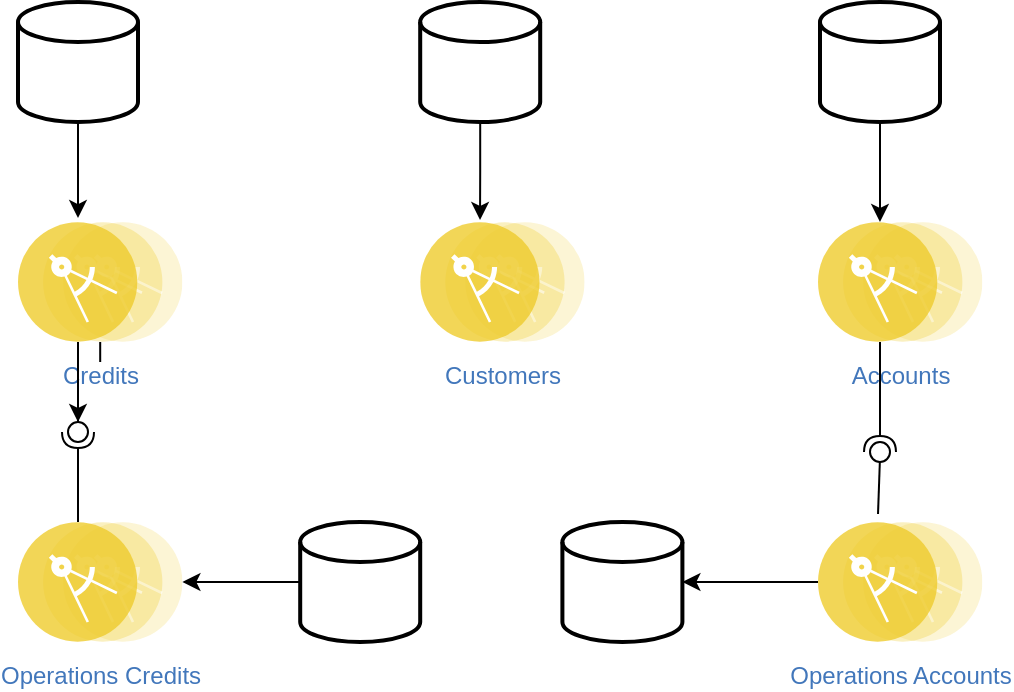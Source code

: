 <mxfile version="21.7.5" type="device">
  <diagram id="dOPfxhmqqvQrBMK5G8li" name="Page-1">
    <mxGraphModel dx="990" dy="561" grid="1" gridSize="10" guides="1" tooltips="1" connect="1" arrows="1" fold="1" page="1" pageScale="1" pageWidth="827" pageHeight="1169" math="0" shadow="0">
      <root>
        <mxCell id="0" />
        <mxCell id="1" parent="0" />
        <mxCell id="RuCSDj6LB42M5g_oh6Do-4" value="Customers" style="aspect=fixed;perimeter=ellipsePerimeter;html=1;align=center;shadow=0;dashed=0;fontColor=#4277BB;labelBackgroundColor=#ffffff;fontSize=12;spacingTop=3;image;image=img/lib/ibm/applications/microservice.svg;verticalAlign=top;" parent="1" vertex="1">
          <mxGeometry x="371.1" y="140" width="82.2" height="60" as="geometry" />
        </mxCell>
        <mxCell id="aOoMaUQO2X7i8sp-M4tS-1" value="" style="edgeStyle=orthogonalEdgeStyle;rounded=0;orthogonalLoop=1;jettySize=auto;html=1;" edge="1" parent="1" source="RuCSDj6LB42M5g_oh6Do-5" target="uG4KRS68xH1q5n4EnnRo-45">
          <mxGeometry relative="1" as="geometry" />
        </mxCell>
        <mxCell id="RuCSDj6LB42M5g_oh6Do-5" value="Credits" style="aspect=fixed;perimeter=ellipsePerimeter;html=1;align=center;shadow=0;dashed=0;fontColor=#4277BB;labelBackgroundColor=#ffffff;fontSize=12;spacingTop=3;image;image=img/lib/ibm/applications/microservice.svg;verticalAlign=top;" parent="1" vertex="1">
          <mxGeometry x="170" y="140" width="82.2" height="60" as="geometry" />
        </mxCell>
        <mxCell id="RuCSDj6LB42M5g_oh6Do-6" value="Accounts" style="aspect=fixed;perimeter=ellipsePerimeter;html=1;align=center;shadow=0;dashed=0;fontColor=#4277BB;labelBackgroundColor=#ffffff;fontSize=12;spacingTop=3;image;image=img/lib/ibm/applications/microservice.svg;verticalAlign=top;" parent="1" vertex="1">
          <mxGeometry x="570" y="140" width="82.2" height="60" as="geometry" />
        </mxCell>
        <mxCell id="RuCSDj6LB42M5g_oh6Do-7" value="Operations Credits" style="aspect=fixed;perimeter=ellipsePerimeter;html=1;align=center;shadow=0;dashed=0;fontColor=#4277BB;labelBackgroundColor=#ffffff;fontSize=12;spacingTop=3;image;image=img/lib/ibm/applications/microservice.svg;" parent="1" vertex="1">
          <mxGeometry x="170" y="290" width="82.2" height="60" as="geometry" />
        </mxCell>
        <mxCell id="uG4KRS68xH1q5n4EnnRo-11" style="edgeStyle=orthogonalEdgeStyle;rounded=0;orthogonalLoop=1;jettySize=auto;html=1;" parent="1" source="RuCSDj6LB42M5g_oh6Do-8" target="uG4KRS68xH1q5n4EnnRo-9" edge="1">
          <mxGeometry relative="1" as="geometry" />
        </mxCell>
        <mxCell id="RuCSDj6LB42M5g_oh6Do-8" value="Operations Accounts" style="aspect=fixed;perimeter=ellipsePerimeter;html=1;align=center;shadow=0;dashed=0;fontColor=#4277BB;labelBackgroundColor=#ffffff;fontSize=12;spacingTop=3;image;image=img/lib/ibm/applications/microservice.svg;" parent="1" vertex="1">
          <mxGeometry x="570" y="290" width="82.2" height="60" as="geometry" />
        </mxCell>
        <mxCell id="uG4KRS68xH1q5n4EnnRo-41" style="edgeStyle=orthogonalEdgeStyle;rounded=0;orthogonalLoop=1;jettySize=auto;html=1;exitX=0.5;exitY=1;exitDx=0;exitDy=0;exitPerimeter=0;entryX=0.364;entryY=-0.017;entryDx=0;entryDy=0;entryPerimeter=0;" parent="1" source="uG4KRS68xH1q5n4EnnRo-1" target="RuCSDj6LB42M5g_oh6Do-4" edge="1">
          <mxGeometry relative="1" as="geometry" />
        </mxCell>
        <mxCell id="uG4KRS68xH1q5n4EnnRo-1" value="" style="strokeWidth=2;html=1;shape=mxgraph.flowchart.database;whiteSpace=wrap;" parent="1" vertex="1">
          <mxGeometry x="371.1" y="30" width="60" height="60" as="geometry" />
        </mxCell>
        <mxCell id="uG4KRS68xH1q5n4EnnRo-42" style="edgeStyle=orthogonalEdgeStyle;rounded=0;orthogonalLoop=1;jettySize=auto;html=1;exitX=0.5;exitY=1;exitDx=0;exitDy=0;exitPerimeter=0;entryX=0.365;entryY=-0.033;entryDx=0;entryDy=0;entryPerimeter=0;" parent="1" source="uG4KRS68xH1q5n4EnnRo-3" target="RuCSDj6LB42M5g_oh6Do-5" edge="1">
          <mxGeometry relative="1" as="geometry" />
        </mxCell>
        <mxCell id="uG4KRS68xH1q5n4EnnRo-3" value="" style="strokeWidth=2;html=1;shape=mxgraph.flowchart.database;whiteSpace=wrap;" parent="1" vertex="1">
          <mxGeometry x="170" y="30" width="60" height="60" as="geometry" />
        </mxCell>
        <mxCell id="uG4KRS68xH1q5n4EnnRo-39" style="edgeStyle=orthogonalEdgeStyle;rounded=0;orthogonalLoop=1;jettySize=auto;html=1;exitX=0.5;exitY=1;exitDx=0;exitDy=0;exitPerimeter=0;entryX=0.377;entryY=0;entryDx=0;entryDy=0;entryPerimeter=0;" parent="1" source="uG4KRS68xH1q5n4EnnRo-5" target="RuCSDj6LB42M5g_oh6Do-6" edge="1">
          <mxGeometry relative="1" as="geometry" />
        </mxCell>
        <mxCell id="uG4KRS68xH1q5n4EnnRo-5" value="" style="strokeWidth=2;html=1;shape=mxgraph.flowchart.database;whiteSpace=wrap;" parent="1" vertex="1">
          <mxGeometry x="571" y="30" width="60" height="60" as="geometry" />
        </mxCell>
        <mxCell id="uG4KRS68xH1q5n4EnnRo-8" style="edgeStyle=orthogonalEdgeStyle;rounded=0;orthogonalLoop=1;jettySize=auto;html=1;" parent="1" source="uG4KRS68xH1q5n4EnnRo-7" target="RuCSDj6LB42M5g_oh6Do-7" edge="1">
          <mxGeometry relative="1" as="geometry" />
        </mxCell>
        <mxCell id="uG4KRS68xH1q5n4EnnRo-7" value="" style="strokeWidth=2;html=1;shape=mxgraph.flowchart.database;whiteSpace=wrap;" parent="1" vertex="1">
          <mxGeometry x="311.1" y="290" width="60" height="60" as="geometry" />
        </mxCell>
        <mxCell id="uG4KRS68xH1q5n4EnnRo-9" value="" style="strokeWidth=2;html=1;shape=mxgraph.flowchart.database;whiteSpace=wrap;" parent="1" vertex="1">
          <mxGeometry x="442.2" y="290" width="60" height="60" as="geometry" />
        </mxCell>
        <mxCell id="uG4KRS68xH1q5n4EnnRo-32" value="" style="rounded=0;orthogonalLoop=1;jettySize=auto;html=1;endArrow=none;endFill=0;sketch=0;sourcePerimeterSpacing=0;targetPerimeterSpacing=0;exitX=0.365;exitY=-0.067;exitDx=0;exitDy=0;exitPerimeter=0;" parent="1" source="RuCSDj6LB42M5g_oh6Do-8" target="uG4KRS68xH1q5n4EnnRo-34" edge="1">
          <mxGeometry relative="1" as="geometry">
            <mxPoint x="581" y="255" as="sourcePoint" />
          </mxGeometry>
        </mxCell>
        <mxCell id="uG4KRS68xH1q5n4EnnRo-33" value="" style="rounded=0;orthogonalLoop=1;jettySize=auto;html=1;endArrow=halfCircle;endFill=0;entryX=0.5;entryY=0.5;endSize=6;strokeWidth=1;sketch=0;exitX=0.377;exitY=1;exitDx=0;exitDy=0;exitPerimeter=0;" parent="1" source="RuCSDj6LB42M5g_oh6Do-6" target="uG4KRS68xH1q5n4EnnRo-34" edge="1">
          <mxGeometry relative="1" as="geometry">
            <mxPoint x="621" y="255" as="sourcePoint" />
          </mxGeometry>
        </mxCell>
        <mxCell id="uG4KRS68xH1q5n4EnnRo-34" value="" style="ellipse;whiteSpace=wrap;html=1;align=center;aspect=fixed;resizable=0;points=[];outlineConnect=0;sketch=0;" parent="1" vertex="1">
          <mxGeometry x="596" y="250" width="10" height="10" as="geometry" />
        </mxCell>
        <mxCell id="uG4KRS68xH1q5n4EnnRo-43" value="" style="rounded=0;orthogonalLoop=1;jettySize=auto;html=1;endArrow=none;endFill=0;sketch=0;sourcePerimeterSpacing=0;targetPerimeterSpacing=0;" parent="1" target="uG4KRS68xH1q5n4EnnRo-45" edge="1">
          <mxGeometry relative="1" as="geometry">
            <mxPoint x="200" y="200" as="sourcePoint" />
          </mxGeometry>
        </mxCell>
        <mxCell id="uG4KRS68xH1q5n4EnnRo-44" value="" style="rounded=0;orthogonalLoop=1;jettySize=auto;html=1;endArrow=halfCircle;endFill=0;entryX=0.5;entryY=0.5;endSize=6;strokeWidth=1;sketch=0;exitX=0.365;exitY=0;exitDx=0;exitDy=0;exitPerimeter=0;" parent="1" source="RuCSDj6LB42M5g_oh6Do-7" target="uG4KRS68xH1q5n4EnnRo-45" edge="1">
          <mxGeometry relative="1" as="geometry">
            <mxPoint x="231" y="245" as="sourcePoint" />
          </mxGeometry>
        </mxCell>
        <mxCell id="uG4KRS68xH1q5n4EnnRo-45" value="" style="ellipse;whiteSpace=wrap;html=1;align=center;aspect=fixed;resizable=0;points=[];outlineConnect=0;sketch=0;direction=south;" parent="1" vertex="1">
          <mxGeometry x="195" y="240" width="10" height="10" as="geometry" />
        </mxCell>
      </root>
    </mxGraphModel>
  </diagram>
</mxfile>
